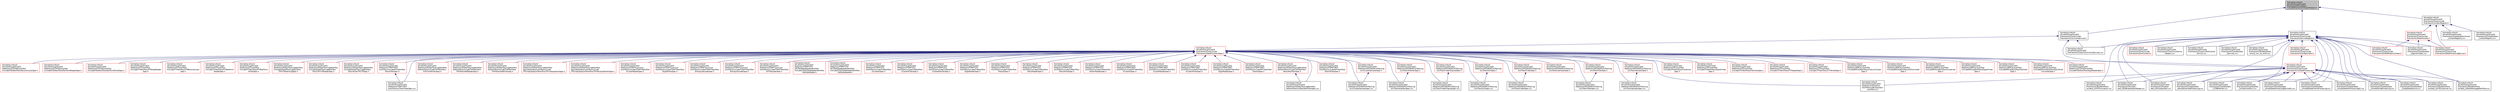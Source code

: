digraph "/home/travis/build/AliceO2Group/AliceO2/Framework/Foundation/include/Framework/TypeIdHelpers.h"
{
 // INTERACTIVE_SVG=YES
  bgcolor="transparent";
  edge [fontname="Helvetica",fontsize="10",labelfontname="Helvetica",labelfontsize="10"];
  node [fontname="Helvetica",fontsize="10",shape=record];
  Node4 [label="/home/travis/build\l/AliceO2Group/AliceO2\l/Framework/Foundation\l/include/Framework/TypeIdHelpers.h",height=0.2,width=0.4,color="black", fillcolor="grey75", style="filled", fontcolor="black"];
  Node4 -> Node5 [dir="back",color="midnightblue",fontsize="10",style="solid",fontname="Helvetica"];
  Node5 [label="/home/travis/build\l/AliceO2Group/AliceO2\l/Framework/Core/include\l/Framework/CommonServices.h",height=0.2,width=0.4,color="black",URL="$d8/d02/CommonServices_8h.html"];
  Node5 -> Node6 [dir="back",color="midnightblue",fontsize="10",style="solid",fontname="Helvetica"];
  Node6 [label="/home/travis/build\l/AliceO2Group/AliceO2\l/Framework/Core/include\l/Framework/DataProcessorSpec.h",height=0.2,width=0.4,color="red",URL="$d0/df4/DataProcessorSpec_8h.html"];
  Node6 -> Node7 [dir="back",color="midnightblue",fontsize="10",style="solid",fontname="Helvetica"];
  Node7 [label="/home/travis/build\l/AliceO2Group/AliceO2\l/Detectors/Calibration\l/workflow/ccdb-populator\l-workflow.cxx",height=0.2,width=0.4,color="black",URL="$d2/d5c/ccdb-populator-workflow_8cxx.html"];
  Node6 -> Node8 [dir="back",color="midnightblue",fontsize="10",style="solid",fontname="Helvetica"];
  Node8 [label="/home/travis/build\l/AliceO2Group/AliceO2\l/Detectors/CPV/workflow\l/include/CPVWorkflow/Clusterizer\lSpec.h",height=0.2,width=0.4,color="red",URL="$d9/dcc/CPV_2workflow_2include_2CPVWorkflow_2ClusterizerSpec_8h.html"];
  Node6 -> Node11 [dir="back",color="midnightblue",fontsize="10",style="solid",fontname="Helvetica"];
  Node11 [label="/home/travis/build\l/AliceO2Group/AliceO2\l/Detectors/CPV/workflow\l/include/CPVWorkflow/DigitsPrinter\lSpec.h",height=0.2,width=0.4,color="red",URL="$d4/d19/CPV_2workflow_2include_2CPVWorkflow_2DigitsPrinterSpec_8h.html"];
  Node6 -> Node13 [dir="back",color="midnightblue",fontsize="10",style="solid",fontname="Helvetica"];
  Node13 [label="/home/travis/build\l/AliceO2Group/AliceO2\l/Detectors/CPV/workflow\l/include/CPVWorkflow/PublisherSpec.h",height=0.2,width=0.4,color="red",URL="$d1/dd9/CPV_2workflow_2include_2CPVWorkflow_2PublisherSpec_8h.html"];
  Node6 -> Node15 [dir="back",color="midnightblue",fontsize="10",style="solid",fontname="Helvetica"];
  Node15 [label="/home/travis/build\l/AliceO2Group/AliceO2\l/Detectors/CTF/workflow\l/include/CTFWorkflow/CTFReaderSpec.h",height=0.2,width=0.4,color="red",URL="$df/df4/CTFReaderSpec_8h.html"];
  Node6 -> Node18 [dir="back",color="midnightblue",fontsize="10",style="solid",fontname="Helvetica"];
  Node18 [label="/home/travis/build\l/AliceO2Group/AliceO2\l/Detectors/CTF/workflow\l/include/CTFWorkflow/CTFWriterSpec.h",height=0.2,width=0.4,color="red",URL="$d8/db0/CTFWriterSpec_8h.html"];
  Node6 -> Node21 [dir="back",color="midnightblue",fontsize="10",style="solid",fontname="Helvetica"];
  Node21 [label="/home/travis/build\l/AliceO2Group/AliceO2\l/Detectors/EMCAL/workflow\l/include/EMCALWorkflow/AnalysisCluster\lSpec.h",height=0.2,width=0.4,color="red",URL="$d3/dd3/AnalysisClusterSpec_8h.html"];
  Node6 -> Node24 [dir="back",color="midnightblue",fontsize="10",style="solid",fontname="Helvetica"];
  Node24 [label="/home/travis/build\l/AliceO2Group/AliceO2\l/Detectors/EMCAL/workflow\l/include/EMCALWorkflow/CellConverter\lSpec.h",height=0.2,width=0.4,color="red",URL="$d3/ddf/EMCAL_2workflow_2include_2EMCALWorkflow_2CellConverterSpec_8h.html"];
  Node6 -> Node26 [dir="back",color="midnightblue",fontsize="10",style="solid",fontname="Helvetica"];
  Node26 [label="/home/travis/build\l/AliceO2Group/AliceO2\l/Detectors/EMCAL/workflow\l/include/EMCALWorkflow/Clusterizer\lSpec.h",height=0.2,width=0.4,color="red",URL="$d2/dd1/EMCAL_2workflow_2include_2EMCALWorkflow_2ClusterizerSpec_8h.html"];
  Node6 -> Node28 [dir="back",color="midnightblue",fontsize="10",style="solid",fontname="Helvetica"];
  Node28 [label="/home/travis/build\l/AliceO2Group/AliceO2\l/Detectors/EMCAL/workflow\l/include/EMCALWorkflow/DigitsPrinter\lSpec.h",height=0.2,width=0.4,color="red",URL="$d3/d59/EMCAL_2workflow_2include_2EMCALWorkflow_2DigitsPrinterSpec_8h.html"];
  Node6 -> Node30 [dir="back",color="midnightblue",fontsize="10",style="solid",fontname="Helvetica"];
  Node30 [label="/home/travis/build\l/AliceO2Group/AliceO2\l/Detectors/EMCAL/workflow\l/include/EMCALWorkflow/Publisher\lSpec.h",height=0.2,width=0.4,color="red",URL="$d2/d55/EMCAL_2workflow_2include_2EMCALWorkflow_2PublisherSpec_8h.html"];
  Node6 -> Node32 [dir="back",color="midnightblue",fontsize="10",style="solid",fontname="Helvetica"];
  Node32 [label="/home/travis/build\l/AliceO2Group/AliceO2\l/Detectors/EMCAL/workflow\l/include/EMCALWorkflow/RawToCell\lConverterSpec.h",height=0.2,width=0.4,color="red",URL="$d5/da4/RawToCellConverterSpec_8h.html"];
  Node6 -> Node34 [dir="back",color="midnightblue",fontsize="10",style="solid",fontname="Helvetica"];
  Node34 [label="/home/travis/build\l/AliceO2Group/AliceO2\l/Detectors/FIT/FDD/workflow\l/include/FDDWorkflow/DigitReaderSpec.h",height=0.2,width=0.4,color="red",URL="$dd/d24/FIT_2FDD_2workflow_2include_2FDDWorkflow_2DigitReaderSpec_8h.html"];
  Node6 -> Node37 [dir="back",color="midnightblue",fontsize="10",style="solid",fontname="Helvetica"];
  Node37 [label="/home/travis/build\l/AliceO2Group/AliceO2\l/Detectors/FIT/FDD/workflow\l/include/FDDWorkflow/ReconstructorSpec.h",height=0.2,width=0.4,color="red",URL="$d7/df4/ReconstructorSpec_8h.html"];
  Node6 -> Node39 [dir="back",color="midnightblue",fontsize="10",style="solid",fontname="Helvetica"];
  Node39 [label="/home/travis/build\l/AliceO2Group/AliceO2\l/Detectors/FIT/FDD/workflow\l/include/FDDWorkflow/RecPointReaderSpec.h",height=0.2,width=0.4,color="red",URL="$d7/da5/RecPointReaderSpec_8h.html"];
  Node6 -> Node41 [dir="back",color="midnightblue",fontsize="10",style="solid",fontname="Helvetica"];
  Node41 [label="/home/travis/build\l/AliceO2Group/AliceO2\l/Detectors/FIT/FDD/workflow\l/include/FDDWorkflow/RecPointWriterSpec.h",height=0.2,width=0.4,color="red",URL="$dc/d74/RecPointWriterSpec_8h.html"];
  Node6 -> Node43 [dir="back",color="midnightblue",fontsize="10",style="solid",fontname="Helvetica"];
  Node43 [label="/home/travis/build\l/AliceO2Group/AliceO2\l/Detectors/FIT/workflow\l/include/FITWorkflow/FT0DigitReader\lSpec.h",height=0.2,width=0.4,color="red",URL="$dc/d0d/FT0DigitReaderSpec_8h.html"];
  Node6 -> Node46 [dir="back",color="midnightblue",fontsize="10",style="solid",fontname="Helvetica"];
  Node46 [label="/home/travis/build\l/AliceO2Group/AliceO2\l/Detectors/FIT/workflow\l/include/FITWorkflow/FT0Reconstructor\lSpec.h",height=0.2,width=0.4,color="red",URL="$d0/d58/FT0ReconstructorSpec_8h.html"];
  Node6 -> Node48 [dir="back",color="midnightblue",fontsize="10",style="solid",fontname="Helvetica"];
  Node48 [label="/home/travis/build\l/AliceO2Group/AliceO2\l/Detectors/FIT/workflow\l/include/FITWorkflow/FT0RecPoint\lReaderSpec.h",height=0.2,width=0.4,color="red",URL="$d1/d4b/FT0RecPointReaderSpec_8h.html"];
  Node6 -> Node52 [dir="back",color="midnightblue",fontsize="10",style="solid",fontname="Helvetica"];
  Node52 [label="/home/travis/build\l/AliceO2Group/AliceO2\l/Detectors/FIT/workflow\l/include/FITWorkflow/FT0RecPoint\lWriterSpec.h",height=0.2,width=0.4,color="red",URL="$d5/d02/FT0RecPointWriterSpec_8h.html"];
  Node6 -> Node54 [dir="back",color="midnightblue",fontsize="10",style="solid",fontname="Helvetica"];
  Node54 [label="/home/travis/build\l/AliceO2Group/AliceO2\l/Detectors/GlobalTrackingWorkflow\l/include/GlobalTrackingWorkflow\l/TPCITSMatchingSpec.h",height=0.2,width=0.4,color="red",URL="$da/d20/TPCITSMatchingSpec_8h.html"];
  Node6 -> Node56 [dir="back",color="midnightblue",fontsize="10",style="solid",fontname="Helvetica"];
  Node56 [label="/home/travis/build\l/AliceO2Group/AliceO2\l/Detectors/GlobalTrackingWorkflow\l/include/GlobalTrackingWorkflow\l/TrackTPCITSReaderSpec.h",height=0.2,width=0.4,color="red",URL="$de/daa/TrackTPCITSReaderSpec_8h.html"];
  Node6 -> Node59 [dir="back",color="midnightblue",fontsize="10",style="solid",fontname="Helvetica"];
  Node59 [label="/home/travis/build\l/AliceO2Group/AliceO2\l/Detectors/GlobalTrackingWorkflow\l/include/GlobalTrackingWorkflow\l/TrackWriterTPCITSSpec.h",height=0.2,width=0.4,color="red",URL="$da/d9c/TrackWriterTPCITSSpec_8h.html"];
  Node6 -> Node61 [dir="back",color="midnightblue",fontsize="10",style="solid",fontname="Helvetica"];
  Node61 [label="/home/travis/build\l/AliceO2Group/AliceO2\l/Detectors/GlobalTrackingWorkflow\l/tofworkflow/include/TOFWorkflow\l/RecoWorkflowSpec.h",height=0.2,width=0.4,color="red",URL="$df/d12/RecoWorkflowSpec_8h.html"];
  Node61 -> Node62 [dir="back",color="midnightblue",fontsize="10",style="solid",fontname="Helvetica"];
  Node62 [label="/home/travis/build\l/AliceO2Group/AliceO2\l/Detectors/GlobalTrackingWorkflow\l/tofworkflow/src/RecoWorkflowSpec.cxx",height=0.2,width=0.4,color="black",URL="$d8/d84/RecoWorkflowSpec_8cxx.html"];
  Node6 -> Node63 [dir="back",color="midnightblue",fontsize="10",style="solid",fontname="Helvetica"];
  Node63 [label="/home/travis/build\l/AliceO2Group/AliceO2\l/Detectors/GlobalTrackingWorkflow\l/tofworkflow/include/TOFWorkflow\l/TOFCalibWriterSpec.h",height=0.2,width=0.4,color="red",URL="$dd/d45/TOFCalibWriterSpec_8h.html"];
  Node6 -> Node65 [dir="back",color="midnightblue",fontsize="10",style="solid",fontname="Helvetica"];
  Node65 [label="/home/travis/build\l/AliceO2Group/AliceO2\l/Detectors/GlobalTrackingWorkflow\l/tofworkflow/include/TOFWorkflow\l/TOFMatchedReaderSpec.h",height=0.2,width=0.4,color="red",URL="$d9/df4/TOFMatchedReaderSpec_8h.html"];
  Node6 -> Node67 [dir="back",color="midnightblue",fontsize="10",style="solid",fontname="Helvetica"];
  Node67 [label="/home/travis/build\l/AliceO2Group/AliceO2\l/Detectors/GlobalTrackingWorkflow\l/tofworkflow/include/TOFWorkflow\l/TOFMatchedWriterSpec.h",height=0.2,width=0.4,color="red",URL="$dd/d0f/TOFMatchedWriterSpec_8h.html"];
  Node6 -> Node62 [dir="back",color="midnightblue",fontsize="10",style="solid",fontname="Helvetica"];
  Node6 -> Node69 [dir="back",color="midnightblue",fontsize="10",style="solid",fontname="Helvetica"];
  Node69 [label="/home/travis/build\l/AliceO2Group/AliceO2\l/Detectors/GlobalTrackingWorkflow\l/tpcinterpolationworkflow/include\l/TPCInterpolationWorkflow/TPCInterpolationSpec.h",height=0.2,width=0.4,color="red",URL="$dc/d50/TPCInterpolationSpec_8h.html"];
  Node6 -> Node71 [dir="back",color="midnightblue",fontsize="10",style="solid",fontname="Helvetica"];
  Node71 [label="/home/travis/build\l/AliceO2Group/AliceO2\l/Detectors/GlobalTrackingWorkflow\l/tpcinterpolationworkflow/include\l/TPCInterpolationWorkflow/TPCResidualWriterSpec.h",height=0.2,width=0.4,color="red",URL="$d9/d7b/TPCResidualWriterSpec_8h.html"];
  Node6 -> Node73 [dir="back",color="midnightblue",fontsize="10",style="solid",fontname="Helvetica"];
  Node73 [label="/home/travis/build\l/AliceO2Group/AliceO2\l/Detectors/ITSMFT/common\l/workflow/include/ITSMFTWorkflow\l/ClusterReaderSpec.h",height=0.2,width=0.4,color="red",URL="$de/dea/ITSMFT_2common_2workflow_2include_2ITSMFTWorkflow_2ClusterReaderSpec_8h.html"];
  Node6 -> Node75 [dir="back",color="midnightblue",fontsize="10",style="solid",fontname="Helvetica"];
  Node75 [label="/home/travis/build\l/AliceO2Group/AliceO2\l/Detectors/ITSMFT/common\l/workflow/include/ITSMFTWorkflow\l/DigitWriterSpec.h",height=0.2,width=0.4,color="red",URL="$d6/dfd/DigitWriterSpec_8h.html"];
  Node6 -> Node79 [dir="back",color="midnightblue",fontsize="10",style="solid",fontname="Helvetica"];
  Node79 [label="/home/travis/build\l/AliceO2Group/AliceO2\l/Detectors/ITSMFT/common\l/workflow/include/ITSMFTWorkflow\l/EntropyDecoderSpec.h",height=0.2,width=0.4,color="red",URL="$df/dc2/ITSMFT_2common_2workflow_2include_2ITSMFTWorkflow_2EntropyDecoderSpec_8h.html"];
  Node6 -> Node81 [dir="back",color="midnightblue",fontsize="10",style="solid",fontname="Helvetica"];
  Node81 [label="/home/travis/build\l/AliceO2Group/AliceO2\l/Detectors/ITSMFT/common\l/workflow/include/ITSMFTWorkflow\l/EntropyEncoderSpec.h",height=0.2,width=0.4,color="red",URL="$d3/d7a/ITSMFT_2common_2workflow_2include_2ITSMFTWorkflow_2EntropyEncoderSpec_8h.html"];
  Node6 -> Node85 [dir="back",color="midnightblue",fontsize="10",style="solid",fontname="Helvetica"];
  Node85 [label="/home/travis/build\l/AliceO2Group/AliceO2\l/Detectors/ITSMFT/common\l/workflow/include/ITSMFTWorkflow\l/STFDecoderSpec.h",height=0.2,width=0.4,color="red",URL="$d0/d26/STFDecoderSpec_8h.html",tooltip="Device to decode ITS/MFT raw data from STF. "];
  Node6 -> Node88 [dir="back",color="midnightblue",fontsize="10",style="solid",fontname="Helvetica"];
  Node88 [label="/home/travis/build\l/AliceO2Group/AliceO2\l/Detectors/ITSMFT/ITS\l/QC/TestDataReaderWorkflow\l/include/ITSQCDataReaderWorkflow\l/TestDataGetter.h",height=0.2,width=0.4,color="red",URL="$d6/d92/TestDataGetter_8h.html"];
  Node6 -> Node91 [dir="back",color="midnightblue",fontsize="10",style="solid",fontname="Helvetica"];
  Node91 [label="/home/travis/build\l/AliceO2Group/AliceO2\l/Detectors/ITSMFT/ITS\l/QC/TestDataReaderWorkflow\l/include/ITSQCDataReaderWorkflow\l/TestDataReader.h",height=0.2,width=0.4,color="red",URL="$dd/d69/TestDataReader_8h.html"];
  Node6 -> Node93 [dir="back",color="midnightblue",fontsize="10",style="solid",fontname="Helvetica"];
  Node93 [label="/home/travis/build\l/AliceO2Group/AliceO2\l/Detectors/ITSMFT/ITS\l/workflow/include/ITSWorkflow\l/ClustererSpec.h",height=0.2,width=0.4,color="red",URL="$d4/dcc/ITSMFT_2ITS_2workflow_2include_2ITSWorkflow_2ClustererSpec_8h.html"];
  Node6 -> Node95 [dir="back",color="midnightblue",fontsize="10",style="solid",fontname="Helvetica"];
  Node95 [label="/home/travis/build\l/AliceO2Group/AliceO2\l/Detectors/ITSMFT/ITS\l/workflow/include/ITSWorkflow\l/ClusterWriterSpec.h",height=0.2,width=0.4,color="red",URL="$dc/d8e/ITS_2workflow_2include_2ITSWorkflow_2ClusterWriterSpec_8h.html"];
  Node6 -> Node97 [dir="back",color="midnightblue",fontsize="10",style="solid",fontname="Helvetica"];
  Node97 [label="/home/travis/build\l/AliceO2Group/AliceO2\l/Detectors/ITSMFT/ITS\l/workflow/include/ITSWorkflow\l/CookedTrackerSpec.h",height=0.2,width=0.4,color="red",URL="$d2/d0b/CookedTrackerSpec_8h.html"];
  Node6 -> Node99 [dir="back",color="midnightblue",fontsize="10",style="solid",fontname="Helvetica"];
  Node99 [label="/home/travis/build\l/AliceO2Group/AliceO2\l/Detectors/ITSMFT/ITS\l/workflow/include/ITSWorkflow\l/DigitReaderSpec.h",height=0.2,width=0.4,color="red",URL="$de/d93/ITSMFT_2ITS_2workflow_2include_2ITSWorkflow_2DigitReaderSpec_8h.html"];
  Node6 -> Node101 [dir="back",color="midnightblue",fontsize="10",style="solid",fontname="Helvetica"];
  Node101 [label="/home/travis/build\l/AliceO2Group/AliceO2\l/Detectors/ITSMFT/ITS\l/workflow/include/ITSWorkflow\l/TrackerSpec.h",height=0.2,width=0.4,color="red",URL="$de/d90/ITSMFT_2ITS_2workflow_2include_2ITSWorkflow_2TrackerSpec_8h.html"];
  Node6 -> Node103 [dir="back",color="midnightblue",fontsize="10",style="solid",fontname="Helvetica"];
  Node103 [label="/home/travis/build\l/AliceO2Group/AliceO2\l/Detectors/ITSMFT/ITS\l/workflow/include/ITSWorkflow\l/TrackReaderSpec.h",height=0.2,width=0.4,color="red",URL="$d2/d8c/ITSMFT_2ITS_2workflow_2include_2ITSWorkflow_2TrackReaderSpec_8h.html"];
  Node6 -> Node105 [dir="back",color="midnightblue",fontsize="10",style="solid",fontname="Helvetica"];
  Node105 [label="/home/travis/build\l/AliceO2Group/AliceO2\l/Detectors/ITSMFT/ITS\l/workflow/include/ITSWorkflow\l/TrackWriterSpec.h",height=0.2,width=0.4,color="red",URL="$dd/d3c/ITS_2workflow_2include_2ITSWorkflow_2TrackWriterSpec_8h.html"];
  Node6 -> Node107 [dir="back",color="midnightblue",fontsize="10",style="solid",fontname="Helvetica"];
  Node107 [label="/home/travis/build\l/AliceO2Group/AliceO2\l/Detectors/ITSMFT/ITS\l/workflow/include/ITSWorkflow\l/VertexReaderSpec.h",height=0.2,width=0.4,color="red",URL="$d6/d2c/VertexReaderSpec_8h.html"];
  Node6 -> Node109 [dir="back",color="midnightblue",fontsize="10",style="solid",fontname="Helvetica"];
  Node109 [label="/home/travis/build\l/AliceO2Group/AliceO2\l/Detectors/ITSMFT/MFT\l/workflow/include/MFTWorkflow\l/ClustererSpec.h",height=0.2,width=0.4,color="red",URL="$d4/d5e/ITSMFT_2MFT_2workflow_2include_2MFTWorkflow_2ClustererSpec_8h.html"];
  Node6 -> Node112 [dir="back",color="midnightblue",fontsize="10",style="solid",fontname="Helvetica"];
  Node112 [label="/home/travis/build\l/AliceO2Group/AliceO2\l/Detectors/ITSMFT/MFT\l/workflow/include/MFTWorkflow\l/ClusterReaderSpec.h",height=0.2,width=0.4,color="red",URL="$dd/dcd/ITSMFT_2MFT_2workflow_2include_2MFTWorkflow_2ClusterReaderSpec_8h.html"];
  Node6 -> Node114 [dir="back",color="midnightblue",fontsize="10",style="solid",fontname="Helvetica"];
  Node114 [label="/home/travis/build\l/AliceO2Group/AliceO2\l/Detectors/ITSMFT/MFT\l/workflow/include/MFTWorkflow\l/ClusterWriterSpec.h",height=0.2,width=0.4,color="red",URL="$df/d72/MFT_2workflow_2include_2MFTWorkflow_2ClusterWriterSpec_8h.html"];
  Node6 -> Node116 [dir="back",color="midnightblue",fontsize="10",style="solid",fontname="Helvetica"];
  Node116 [label="/home/travis/build\l/AliceO2Group/AliceO2\l/Detectors/ITSMFT/MFT\l/workflow/include/MFTWorkflow\l/DigitReaderSpec.h",height=0.2,width=0.4,color="red",URL="$dd/d1c/ITSMFT_2MFT_2workflow_2include_2MFTWorkflow_2DigitReaderSpec_8h.html"];
  Node6 -> Node118 [dir="back",color="midnightblue",fontsize="10",style="solid",fontname="Helvetica"];
  Node118 [label="/home/travis/build\l/AliceO2Group/AliceO2\l/Detectors/ITSMFT/MFT\l/workflow/include/MFTWorkflow\l/TrackerSpec.h",height=0.2,width=0.4,color="red",URL="$d8/da1/ITSMFT_2MFT_2workflow_2include_2MFTWorkflow_2TrackerSpec_8h.html"];
  Node6 -> Node120 [dir="back",color="midnightblue",fontsize="10",style="solid",fontname="Helvetica"];
  Node120 [label="/home/travis/build\l/AliceO2Group/AliceO2\l/Detectors/ITSMFT/MFT\l/workflow/include/MFTWorkflow\l/TrackFitterSpec.h",height=0.2,width=0.4,color="red",URL="$d0/de4/ITSMFT_2MFT_2workflow_2include_2MFTWorkflow_2TrackFitterSpec_8h.html"];
  Node120 -> Node121 [dir="back",color="midnightblue",fontsize="10",style="solid",fontname="Helvetica"];
  Node121 [label="/home/travis/build\l/AliceO2Group/AliceO2\l/Detectors/ITSMFT/MFT\l/workflow/src/TrackFitterSpec.cxx",height=0.2,width=0.4,color="black",URL="$db/dc4/ITSMFT_2MFT_2workflow_2src_2TrackFitterSpec_8cxx.html"];
  Node6 -> Node122 [dir="back",color="midnightblue",fontsize="10",style="solid",fontname="Helvetica"];
  Node122 [label="/home/travis/build\l/AliceO2Group/AliceO2\l/Detectors/ITSMFT/MFT\l/workflow/include/MFTWorkflow\l/TrackWriterSpec.h",height=0.2,width=0.4,color="red",URL="$d8/dc1/MFT_2workflow_2include_2MFTWorkflow_2TrackWriterSpec_8h.html"];
  Node6 -> Node121 [dir="back",color="midnightblue",fontsize="10",style="solid",fontname="Helvetica"];
  Node6 -> Node124 [dir="back",color="midnightblue",fontsize="10",style="solid",fontname="Helvetica"];
  Node124 [label="/home/travis/build\l/AliceO2Group/AliceO2\l/Detectors/MUON/MCH/Tracking\l/src/ClusterSamplerSpec.h",height=0.2,width=0.4,color="red",URL="$df/d48/ClusterSamplerSpec_8h.html",tooltip="Definition of a data processor to read and send clusters. "];
  Node124 -> Node125 [dir="back",color="midnightblue",fontsize="10",style="solid",fontname="Helvetica"];
  Node125 [label="/home/travis/build\l/AliceO2Group/AliceO2\l/Detectors/MUON/MCH/Tracking\l/src/ClusterSamplerSpec.cxx",height=0.2,width=0.4,color="black",URL="$db/d71/ClusterSamplerSpec_8cxx.html",tooltip="Implementation of a data processor to read and send clusters. "];
  Node6 -> Node125 [dir="back",color="midnightblue",fontsize="10",style="solid",fontname="Helvetica"];
  Node6 -> Node128 [dir="back",color="midnightblue",fontsize="10",style="solid",fontname="Helvetica"];
  Node128 [label="/home/travis/build\l/AliceO2Group/AliceO2\l/Detectors/MUON/MCH/Tracking\l/src/TrackAtVertexSpec.h",height=0.2,width=0.4,color="red",URL="$d6/dc8/TrackAtVertexSpec_8h.html",tooltip="Definition of a data processor to extrapolate the tracks to the vertex. "];
  Node128 -> Node129 [dir="back",color="midnightblue",fontsize="10",style="solid",fontname="Helvetica"];
  Node129 [label="/home/travis/build\l/AliceO2Group/AliceO2\l/Detectors/MUON/MCH/Tracking\l/src/TrackAtVertexSpec.cxx",height=0.2,width=0.4,color="black",URL="$d1/d96/TrackAtVertexSpec_8cxx.html",tooltip="Implementation of a data processor to extrapolate the tracks to the vertex. "];
  Node6 -> Node129 [dir="back",color="midnightblue",fontsize="10",style="solid",fontname="Helvetica"];
  Node6 -> Node130 [dir="back",color="midnightblue",fontsize="10",style="solid",fontname="Helvetica"];
  Node130 [label="/home/travis/build\l/AliceO2Group/AliceO2\l/Detectors/MUON/MCH/Tracking\l/src/TrackFinderOriginalSpec.h",height=0.2,width=0.4,color="red",URL="$d8/d3a/TrackFinderOriginalSpec_8h.html",tooltip="Definition of a data processor to read clusters, reconstruct tracks and send them. "];
  Node130 -> Node131 [dir="back",color="midnightblue",fontsize="10",style="solid",fontname="Helvetica"];
  Node131 [label="/home/travis/build\l/AliceO2Group/AliceO2\l/Detectors/MUON/MCH/Tracking\l/src/TrackFinderOriginalSpec.cxx",height=0.2,width=0.4,color="black",URL="$d7/d30/TrackFinderOriginalSpec_8cxx.html",tooltip="Implementation of a data processor to read clusters, reconstruct tracks and send them. "];
  Node6 -> Node131 [dir="back",color="midnightblue",fontsize="10",style="solid",fontname="Helvetica"];
  Node6 -> Node132 [dir="back",color="midnightblue",fontsize="10",style="solid",fontname="Helvetica"];
  Node132 [label="/home/travis/build\l/AliceO2Group/AliceO2\l/Detectors/MUON/MCH/Tracking\l/src/TrackSinkSpec.h",height=0.2,width=0.4,color="red",URL="$db/db1/TrackSinkSpec_8h.html",tooltip="Definition of a data processor to print the tracks. "];
  Node132 -> Node134 [dir="back",color="midnightblue",fontsize="10",style="solid",fontname="Helvetica"];
  Node134 [label="/home/travis/build\l/AliceO2Group/AliceO2\l/Detectors/MUON/MCH/Tracking\l/src/TrackSinkSpec.cxx",height=0.2,width=0.4,color="black",URL="$d7/d7d/TrackSinkSpec_8cxx.html",tooltip="Implementation of a data processor to print the tracks. "];
  Node6 -> Node135 [dir="back",color="midnightblue",fontsize="10",style="solid",fontname="Helvetica"];
  Node135 [label="/home/travis/build\l/AliceO2Group/AliceO2\l/Detectors/MUON/MCH/Tracking\l/src/TrackFinderSpec.h",height=0.2,width=0.4,color="red",URL="$d7/d32/TrackFinderSpec_8h.html",tooltip="Definition of a data processor to read clusters, reconstruct tracks and send them. "];
  Node135 -> Node136 [dir="back",color="midnightblue",fontsize="10",style="solid",fontname="Helvetica"];
  Node136 [label="/home/travis/build\l/AliceO2Group/AliceO2\l/Detectors/MUON/MCH/Tracking\l/src/TrackFinderSpec.cxx",height=0.2,width=0.4,color="black",URL="$dd/dea/TrackFinderSpec_8cxx.html",tooltip="Implementation of a data processor to read clusters, reconstruct tracks and send them. "];
  Node6 -> Node136 [dir="back",color="midnightblue",fontsize="10",style="solid",fontname="Helvetica"];
  Node6 -> Node137 [dir="back",color="midnightblue",fontsize="10",style="solid",fontname="Helvetica"];
  Node137 [label="/home/travis/build\l/AliceO2Group/AliceO2\l/Detectors/MUON/MCH/Tracking\l/src/VertexSamplerSpec.h",height=0.2,width=0.4,color="red",URL="$d2/dfc/VertexSamplerSpec_8h.html",tooltip="Definition of a data processor to read and send vertices. "];
  Node6 -> Node139 [dir="back",color="midnightblue",fontsize="10",style="solid",fontname="Helvetica"];
  Node139 [label="/home/travis/build\l/AliceO2Group/AliceO2\l/Detectors/MUON/MCH/Tracking\l/src/TrackFitterSpec.h",height=0.2,width=0.4,color="red",URL="$d1/d6b/MUON_2MCH_2Tracking_2src_2TrackFitterSpec_8h.html"];
  Node139 -> Node140 [dir="back",color="midnightblue",fontsize="10",style="solid",fontname="Helvetica"];
  Node140 [label="/home/travis/build\l/AliceO2Group/AliceO2\l/Detectors/MUON/MCH/Tracking\l/src/TrackFitterSpec.cxx",height=0.2,width=0.4,color="black",URL="$d8/dee/MUON_2MCH_2Tracking_2src_2TrackFitterSpec_8cxx.html"];
  Node6 -> Node140 [dir="back",color="midnightblue",fontsize="10",style="solid",fontname="Helvetica"];
  Node6 -> Node141 [dir="back",color="midnightblue",fontsize="10",style="solid",fontname="Helvetica"];
  Node141 [label="/home/travis/build\l/AliceO2Group/AliceO2\l/Detectors/MUON/MCH/Tracking\l/src/TrackSamplerSpec.h",height=0.2,width=0.4,color="red",URL="$da/d4e/TrackSamplerSpec_8h.html",tooltip="Definition of a data processor to read and send tracks. "];
  Node141 -> Node142 [dir="back",color="midnightblue",fontsize="10",style="solid",fontname="Helvetica"];
  Node142 [label="/home/travis/build\l/AliceO2Group/AliceO2\l/Detectors/MUON/MCH/Tracking\l/src/TrackSamplerSpec.cxx",height=0.2,width=0.4,color="black",URL="$d5/d93/TrackSamplerSpec_8cxx.html",tooltip="Implementation of a data processor to read and send tracks. "];
  Node6 -> Node142 [dir="back",color="midnightblue",fontsize="10",style="solid",fontname="Helvetica"];
  Node6 -> Node134 [dir="back",color="midnightblue",fontsize="10",style="solid",fontname="Helvetica"];
  Node6 -> Node324 [dir="back",color="midnightblue",fontsize="10",style="solid",fontname="Helvetica"];
  Node324 [label="/home/travis/build\l/AliceO2Group/AliceO2\l/Framework/Core/include\l/Framework/runDataProcessing.h",height=0.2,width=0.4,color="red",URL="$db/dd0/runDataProcessing_8h.html"];
  Node324 -> Node7 [dir="back",color="midnightblue",fontsize="10",style="solid",fontname="Helvetica"];
  Node324 -> Node339 [dir="back",color="midnightblue",fontsize="10",style="solid",fontname="Helvetica"];
  Node339 [label="/home/travis/build\l/AliceO2Group/AliceO2\l/Framework/Core/test/test\l_BoostSerializedProcessing.cxx",height=0.2,width=0.4,color="black",URL="$dc/d58/test__BoostSerializedProcessing_8cxx.html"];
  Node324 -> Node341 [dir="back",color="midnightblue",fontsize="10",style="solid",fontname="Helvetica"];
  Node341 [label="/home/travis/build\l/AliceO2Group/AliceO2\l/Framework/Core/test/test\l_CCDBFetcher.cxx",height=0.2,width=0.4,color="black",URL="$df/d08/test__CCDBFetcher_8cxx.html"];
  Node324 -> Node354 [dir="back",color="midnightblue",fontsize="10",style="solid",fontname="Helvetica"];
  Node354 [label="/home/travis/build\l/AliceO2Group/AliceO2\l/Framework/Core/test/test\l_SimpleCondition.cxx",height=0.2,width=0.4,color="black",URL="$df/d11/test__SimpleCondition_8cxx.html"];
  Node324 -> Node355 [dir="back",color="midnightblue",fontsize="10",style="solid",fontname="Helvetica"];
  Node355 [label="/home/travis/build\l/AliceO2Group/AliceO2\l/Framework/Core/test/test\l_SimpleDataProcessingDevice01.cxx",height=0.2,width=0.4,color="black",URL="$d5/d24/test__SimpleDataProcessingDevice01_8cxx.html"];
  Node324 -> Node356 [dir="back",color="midnightblue",fontsize="10",style="solid",fontname="Helvetica"];
  Node356 [label="/home/travis/build\l/AliceO2Group/AliceO2\l/Framework/Core/test/test\l_SimpleRDataFrameProcessing.cxx",height=0.2,width=0.4,color="black",URL="$da/d97/test__SimpleRDataFrameProcessing_8cxx.html"];
  Node324 -> Node357 [dir="back",color="midnightblue",fontsize="10",style="solid",fontname="Helvetica"];
  Node357 [label="/home/travis/build\l/AliceO2Group/AliceO2\l/Framework/Core/test/test\l_SimpleStatefulProcessing01.cxx",height=0.2,width=0.4,color="black",URL="$da/d12/test__SimpleStatefulProcessing01_8cxx.html"];
  Node324 -> Node358 [dir="back",color="midnightblue",fontsize="10",style="solid",fontname="Helvetica"];
  Node358 [label="/home/travis/build\l/AliceO2Group/AliceO2\l/Framework/Core/test/test\l_SimpleStringProcessing.cxx",height=0.2,width=0.4,color="black",URL="$d4/d92/test__SimpleStringProcessing_8cxx.html"];
  Node324 -> Node363 [dir="back",color="midnightblue",fontsize="10",style="solid",fontname="Helvetica"];
  Node363 [label="/home/travis/build\l/AliceO2Group/AliceO2\l/Framework/Core/test/test\l_SingleDataSource.cxx",height=0.2,width=0.4,color="black",URL="$d3/d4e/test__SingleDataSource_8cxx.html"];
  Node324 -> Node384 [dir="back",color="midnightblue",fontsize="10",style="solid",fontname="Helvetica"];
  Node384 [label="/home/travis/build\l/AliceO2Group/AliceO2\l/Framework/TestWorkflows\l/src/test_o2ITSCluserizer.cxx",height=0.2,width=0.4,color="black",URL="$db/dbe/test__o2ITSCluserizer_8cxx.html"];
  Node324 -> Node385 [dir="back",color="midnightblue",fontsize="10",style="solid",fontname="Helvetica"];
  Node385 [label="/home/travis/build\l/AliceO2Group/AliceO2\l/Framework/TestWorkflows\l/src/test_o2RootMessageWorkflow.cxx",height=0.2,width=0.4,color="black",URL="$d6/d4c/test__o2RootMessageWorkflow_8cxx.html"];
  Node324 -> Node386 [dir="back",color="midnightblue",fontsize="10",style="solid",fontname="Helvetica"];
  Node386 [label="/home/travis/build\l/AliceO2Group/AliceO2\l/Framework/TestWorkflows\l/src/test_o2TPCSimulation.cxx",height=0.2,width=0.4,color="black",URL="$d1/d09/test__o2TPCSimulation_8cxx.html"];
  Node324 -> Node390 [dir="back",color="midnightblue",fontsize="10",style="solid",fontname="Helvetica"];
  Node390 [label="/home/travis/build\l/AliceO2Group/AliceO2\l/Framework/Utils/test\l/test_DPLBroadcasterMerger.cxx",height=0.2,width=0.4,color="black",URL="$df/d67/test__DPLBroadcasterMerger_8cxx.html"];
  Node324 -> Node391 [dir="back",color="midnightblue",fontsize="10",style="solid",fontname="Helvetica"];
  Node391 [label="/home/travis/build\l/AliceO2Group/AliceO2\l/Framework/Utils/test\l/test_DPLOutputTest.cxx",height=0.2,width=0.4,color="black",URL="$dd/d24/test__DPLOutputTest_8cxx.html"];
  Node5 -> Node324 [dir="back",color="midnightblue",fontsize="10",style="solid",fontname="Helvetica"];
  Node5 -> Node422 [dir="back",color="midnightblue",fontsize="10",style="solid",fontname="Helvetica"];
  Node422 [label="/home/travis/build\l/AliceO2Group/AliceO2\l/Framework/Core/src/CommonServices.cxx",height=0.2,width=0.4,color="black",URL="$dd/d27/CommonServices_8cxx.html"];
  Node4 -> Node530 [dir="back",color="midnightblue",fontsize="10",style="solid",fontname="Helvetica"];
  Node530 [label="/home/travis/build\l/AliceO2Group/AliceO2\l/Framework/Core/include\l/Framework/ContextRegistry.h",height=0.2,width=0.4,color="black",URL="$df/d2f/ContextRegistry_8h.html"];
  Node530 -> Node531 [dir="back",color="midnightblue",fontsize="10",style="solid",fontname="Helvetica"];
  Node531 [label="/home/travis/build\l/AliceO2Group/AliceO2\l/Framework/Core/include\l/Framework/DataAllocator.h",height=0.2,width=0.4,color="red",URL="$d1/d28/DataAllocator_8h.html"];
  Node531 -> Node411 [dir="back",color="midnightblue",fontsize="10",style="solid",fontname="Helvetica"];
  Node411 [label="/home/travis/build\l/AliceO2Group/AliceO2\l/Framework/Core/include\l/Framework/DataProcessingDevice.h",height=0.2,width=0.4,color="red",URL="$d3/d4b/DataProcessingDevice_8h.html"];
  Node531 -> Node543 [dir="back",color="midnightblue",fontsize="10",style="solid",fontname="Helvetica"];
  Node543 [label="/home/travis/build\l/AliceO2Group/AliceO2\l/Framework/Core/include\l/Framework/EndOfStreamContext.h",height=0.2,width=0.4,color="red",URL="$d0/d77/EndOfStreamContext_8h.html"];
  Node531 -> Node540 [dir="back",color="midnightblue",fontsize="10",style="solid",fontname="Helvetica"];
  Node540 [label="/home/travis/build\l/AliceO2Group/AliceO2\l/Framework/Core/test/test\l_AlgorithmSpec.cxx",height=0.2,width=0.4,color="black",URL="$df/d66/test__AlgorithmSpec_8cxx.html"];
  Node530 -> Node411 [dir="back",color="midnightblue",fontsize="10",style="solid",fontname="Helvetica"];
  Node530 -> Node546 [dir="back",color="midnightblue",fontsize="10",style="solid",fontname="Helvetica"];
  Node546 [label="/home/travis/build\l/AliceO2Group/AliceO2\l/Framework/Core/test/benchmark\l_ContextRegistry.cxx",height=0.2,width=0.4,color="black",URL="$d3/d5f/benchmark__ContextRegistry_8cxx.html"];
  Node530 -> Node547 [dir="back",color="midnightblue",fontsize="10",style="solid",fontname="Helvetica"];
  Node547 [label="/home/travis/build\l/AliceO2Group/AliceO2\l/Framework/Core/test/test\l_ContextRegistry.cxx",height=0.2,width=0.4,color="black",URL="$de/d6d/test__ContextRegistry_8cxx.html"];
  Node4 -> Node548 [dir="back",color="midnightblue",fontsize="10",style="solid",fontname="Helvetica"];
  Node548 [label="/home/travis/build\l/AliceO2Group/AliceO2\l/Framework/Core/include\l/Framework/ServiceRegistry.h",height=0.2,width=0.4,color="black",URL="$d8/d17/ServiceRegistry_8h.html"];
  Node548 -> Node549 [dir="back",color="midnightblue",fontsize="10",style="solid",fontname="Helvetica"];
  Node549 [label="/home/travis/build\l/AliceO2Group/AliceO2\l/Framework/Core/include\l/Framework/ConfigContext.h",height=0.2,width=0.4,color="red",URL="$d7/d2e/ConfigContext_8h.html"];
  Node549 -> Node324 [dir="back",color="midnightblue",fontsize="10",style="solid",fontname="Helvetica"];
  Node548 -> Node411 [dir="back",color="midnightblue",fontsize="10",style="solid",fontname="Helvetica"];
  Node548 -> Node543 [dir="back",color="midnightblue",fontsize="10",style="solid",fontname="Helvetica"];
  Node548 -> Node551 [dir="back",color="midnightblue",fontsize="10",style="solid",fontname="Helvetica"];
  Node551 [label="/home/travis/build\l/AliceO2Group/AliceO2\l/Framework/Core/include\l/Framework/ErrorContext.h",height=0.2,width=0.4,color="red",URL="$d7/dad/ErrorContext_8h.html"];
  Node548 -> Node422 [dir="back",color="midnightblue",fontsize="10",style="solid",fontname="Helvetica"];
  Node548 -> Node552 [dir="back",color="midnightblue",fontsize="10",style="solid",fontname="Helvetica"];
  Node552 [label="/home/travis/build\l/AliceO2Group/AliceO2\l/Framework/Core/src/Lifetime\lHelpers.cxx",height=0.2,width=0.4,color="black",URL="$d4/d7a/LifetimeHelpers_8cxx.html"];
  Node548 -> Node433 [dir="back",color="midnightblue",fontsize="10",style="solid",fontname="Helvetica"];
  Node433 [label="/home/travis/build\l/AliceO2Group/AliceO2\l/Framework/Core/src/TextControl\lService.cxx",height=0.2,width=0.4,color="black",URL="$d3/dac/TextControlService_8cxx.html"];
  Node548 -> Node540 [dir="back",color="midnightblue",fontsize="10",style="solid",fontname="Helvetica"];
  Node548 -> Node339 [dir="back",color="midnightblue",fontsize="10",style="solid",fontname="Helvetica"];
  Node548 -> Node341 [dir="back",color="midnightblue",fontsize="10",style="solid",fontname="Helvetica"];
  Node548 -> Node553 [dir="back",color="midnightblue",fontsize="10",style="solid",fontname="Helvetica"];
  Node553 [label="/home/travis/build\l/AliceO2Group/AliceO2\l/Framework/Core/test/test\l_Services.cxx",height=0.2,width=0.4,color="black",URL="$dd/d19/test__Services_8cxx.html"];
  Node548 -> Node354 [dir="back",color="midnightblue",fontsize="10",style="solid",fontname="Helvetica"];
  Node548 -> Node355 [dir="back",color="midnightblue",fontsize="10",style="solid",fontname="Helvetica"];
  Node548 -> Node356 [dir="back",color="midnightblue",fontsize="10",style="solid",fontname="Helvetica"];
  Node548 -> Node357 [dir="back",color="midnightblue",fontsize="10",style="solid",fontname="Helvetica"];
  Node548 -> Node358 [dir="back",color="midnightblue",fontsize="10",style="solid",fontname="Helvetica"];
  Node548 -> Node363 [dir="back",color="midnightblue",fontsize="10",style="solid",fontname="Helvetica"];
  Node548 -> Node462 [dir="back",color="midnightblue",fontsize="10",style="solid",fontname="Helvetica"];
  Node462 [label="/home/travis/build\l/AliceO2Group/AliceO2\l/Framework/TestWorkflows\l/src/o2_sim_its_ALP3.cxx",height=0.2,width=0.4,color="black",URL="$dd/d2b/o2__sim__its__ALP3_8cxx.html"];
  Node548 -> Node384 [dir="back",color="midnightblue",fontsize="10",style="solid",fontname="Helvetica"];
  Node548 -> Node385 [dir="back",color="midnightblue",fontsize="10",style="solid",fontname="Helvetica"];
  Node548 -> Node386 [dir="back",color="midnightblue",fontsize="10",style="solid",fontname="Helvetica"];
  Node548 -> Node390 [dir="back",color="midnightblue",fontsize="10",style="solid",fontname="Helvetica"];
  Node548 -> Node391 [dir="back",color="midnightblue",fontsize="10",style="solid",fontname="Helvetica"];
}
